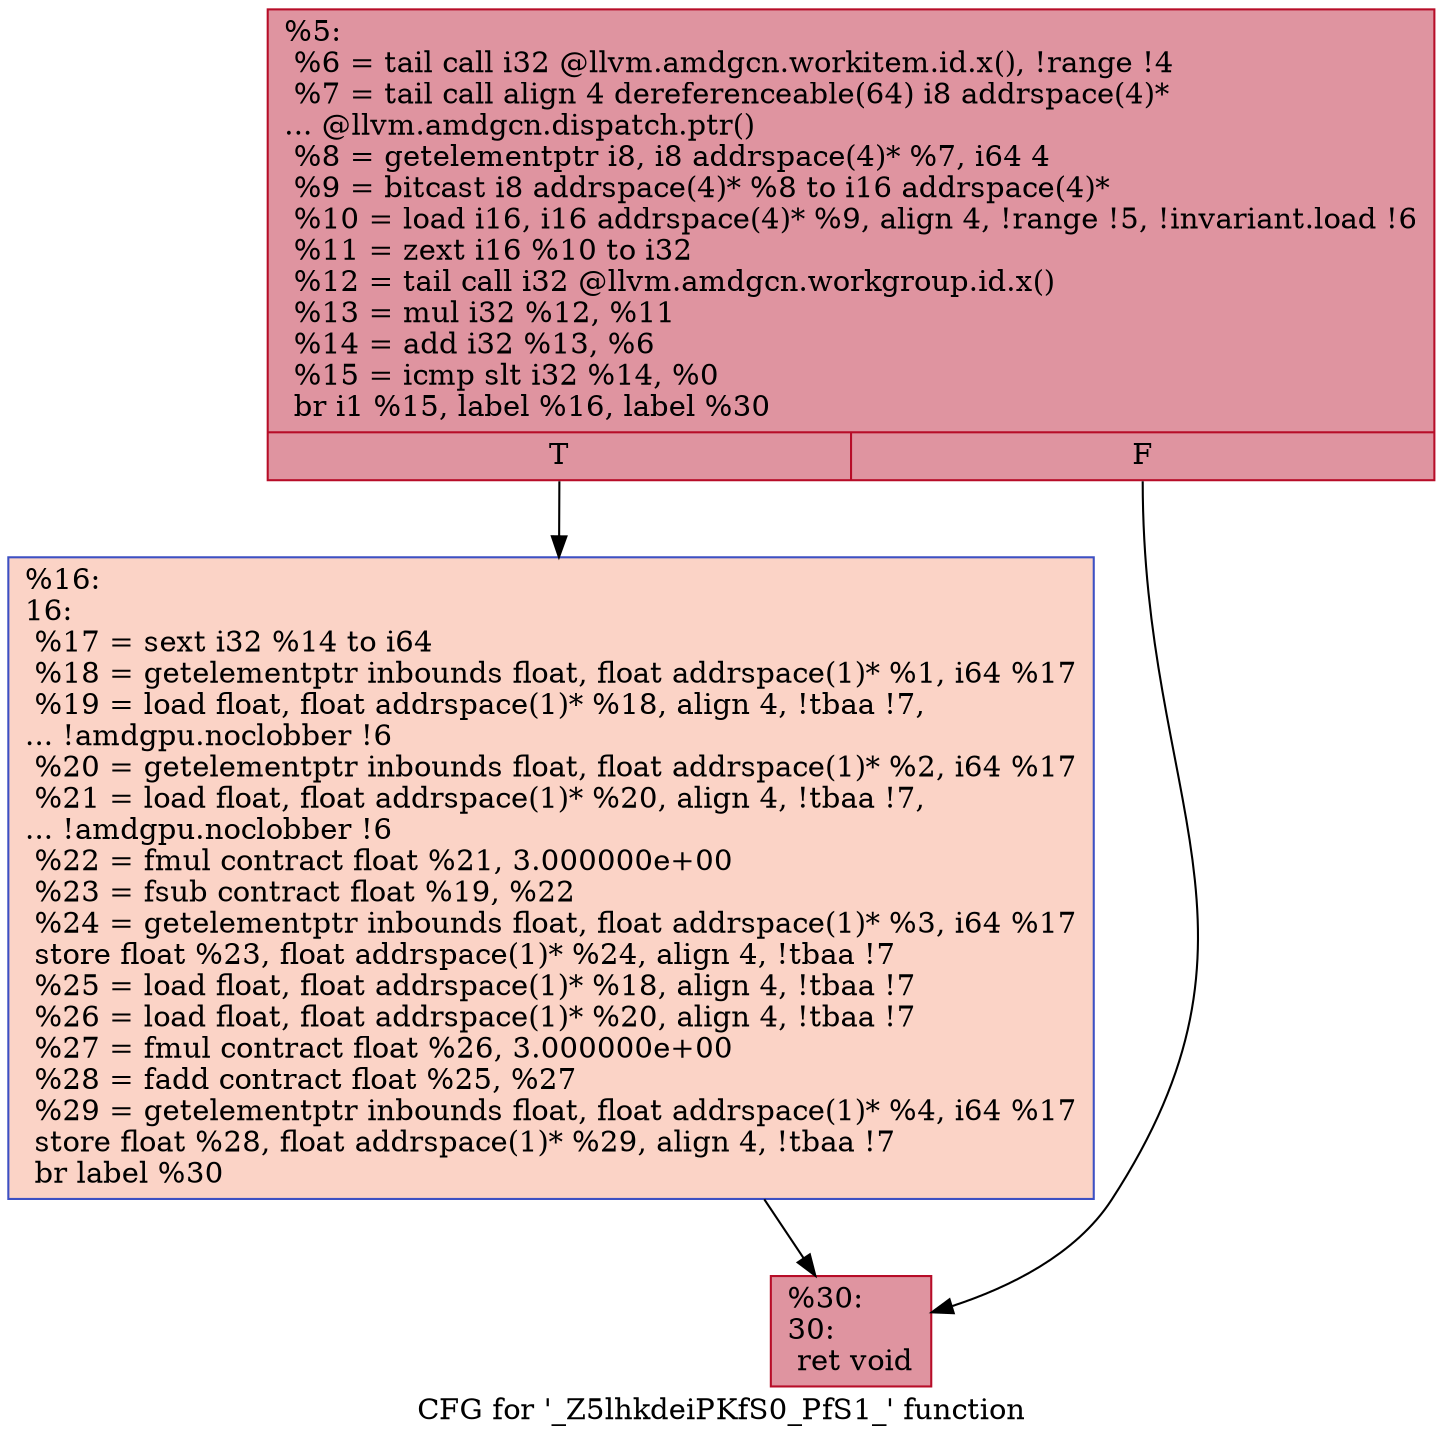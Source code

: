 digraph "CFG for '_Z5lhkdeiPKfS0_PfS1_' function" {
	label="CFG for '_Z5lhkdeiPKfS0_PfS1_' function";

	Node0x4f742d0 [shape=record,color="#b70d28ff", style=filled, fillcolor="#b70d2870",label="{%5:\l  %6 = tail call i32 @llvm.amdgcn.workitem.id.x(), !range !4\l  %7 = tail call align 4 dereferenceable(64) i8 addrspace(4)*\l... @llvm.amdgcn.dispatch.ptr()\l  %8 = getelementptr i8, i8 addrspace(4)* %7, i64 4\l  %9 = bitcast i8 addrspace(4)* %8 to i16 addrspace(4)*\l  %10 = load i16, i16 addrspace(4)* %9, align 4, !range !5, !invariant.load !6\l  %11 = zext i16 %10 to i32\l  %12 = tail call i32 @llvm.amdgcn.workgroup.id.x()\l  %13 = mul i32 %12, %11\l  %14 = add i32 %13, %6\l  %15 = icmp slt i32 %14, %0\l  br i1 %15, label %16, label %30\l|{<s0>T|<s1>F}}"];
	Node0x4f742d0:s0 -> Node0x4f76150;
	Node0x4f742d0:s1 -> Node0x4f761e0;
	Node0x4f76150 [shape=record,color="#3d50c3ff", style=filled, fillcolor="#f59c7d70",label="{%16:\l16:                                               \l  %17 = sext i32 %14 to i64\l  %18 = getelementptr inbounds float, float addrspace(1)* %1, i64 %17\l  %19 = load float, float addrspace(1)* %18, align 4, !tbaa !7,\l... !amdgpu.noclobber !6\l  %20 = getelementptr inbounds float, float addrspace(1)* %2, i64 %17\l  %21 = load float, float addrspace(1)* %20, align 4, !tbaa !7,\l... !amdgpu.noclobber !6\l  %22 = fmul contract float %21, 3.000000e+00\l  %23 = fsub contract float %19, %22\l  %24 = getelementptr inbounds float, float addrspace(1)* %3, i64 %17\l  store float %23, float addrspace(1)* %24, align 4, !tbaa !7\l  %25 = load float, float addrspace(1)* %18, align 4, !tbaa !7\l  %26 = load float, float addrspace(1)* %20, align 4, !tbaa !7\l  %27 = fmul contract float %26, 3.000000e+00\l  %28 = fadd contract float %25, %27\l  %29 = getelementptr inbounds float, float addrspace(1)* %4, i64 %17\l  store float %28, float addrspace(1)* %29, align 4, !tbaa !7\l  br label %30\l}"];
	Node0x4f76150 -> Node0x4f761e0;
	Node0x4f761e0 [shape=record,color="#b70d28ff", style=filled, fillcolor="#b70d2870",label="{%30:\l30:                                               \l  ret void\l}"];
}
